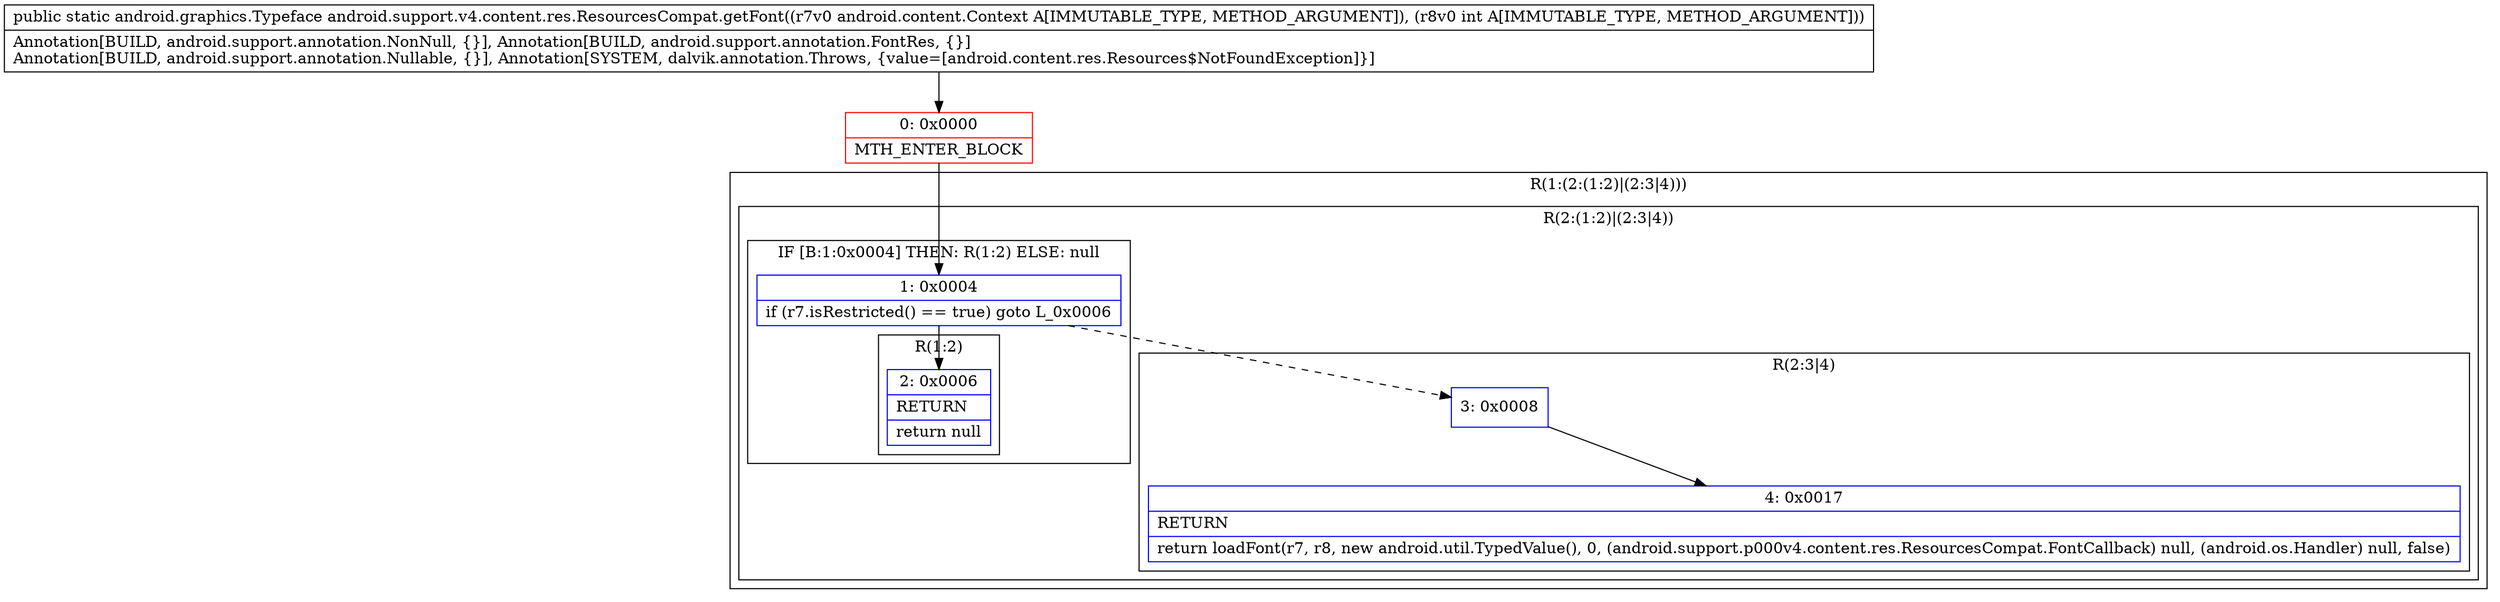 digraph "CFG forandroid.support.v4.content.res.ResourcesCompat.getFont(Landroid\/content\/Context;I)Landroid\/graphics\/Typeface;" {
subgraph cluster_Region_1623470018 {
label = "R(1:(2:(1:2)|(2:3|4)))";
node [shape=record,color=blue];
subgraph cluster_Region_763127683 {
label = "R(2:(1:2)|(2:3|4))";
node [shape=record,color=blue];
subgraph cluster_IfRegion_1916089414 {
label = "IF [B:1:0x0004] THEN: R(1:2) ELSE: null";
node [shape=record,color=blue];
Node_1 [shape=record,label="{1\:\ 0x0004|if (r7.isRestricted() == true) goto L_0x0006\l}"];
subgraph cluster_Region_2016320869 {
label = "R(1:2)";
node [shape=record,color=blue];
Node_2 [shape=record,label="{2\:\ 0x0006|RETURN\l|return null\l}"];
}
}
subgraph cluster_Region_961873821 {
label = "R(2:3|4)";
node [shape=record,color=blue];
Node_3 [shape=record,label="{3\:\ 0x0008}"];
Node_4 [shape=record,label="{4\:\ 0x0017|RETURN\l|return loadFont(r7, r8, new android.util.TypedValue(), 0, (android.support.p000v4.content.res.ResourcesCompat.FontCallback) null, (android.os.Handler) null, false)\l}"];
}
}
}
Node_0 [shape=record,color=red,label="{0\:\ 0x0000|MTH_ENTER_BLOCK\l}"];
MethodNode[shape=record,label="{public static android.graphics.Typeface android.support.v4.content.res.ResourcesCompat.getFont((r7v0 android.content.Context A[IMMUTABLE_TYPE, METHOD_ARGUMENT]), (r8v0 int A[IMMUTABLE_TYPE, METHOD_ARGUMENT]))  | Annotation[BUILD, android.support.annotation.NonNull, \{\}], Annotation[BUILD, android.support.annotation.FontRes, \{\}]\lAnnotation[BUILD, android.support.annotation.Nullable, \{\}], Annotation[SYSTEM, dalvik.annotation.Throws, \{value=[android.content.res.Resources$NotFoundException]\}]\l}"];
MethodNode -> Node_0;
Node_1 -> Node_2;
Node_1 -> Node_3[style=dashed];
Node_3 -> Node_4;
Node_0 -> Node_1;
}

